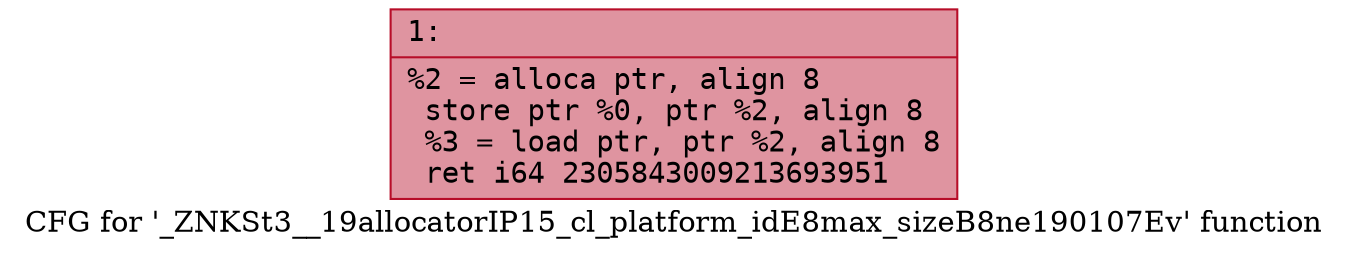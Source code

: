 digraph "CFG for '_ZNKSt3__19allocatorIP15_cl_platform_idE8max_sizeB8ne190107Ev' function" {
	label="CFG for '_ZNKSt3__19allocatorIP15_cl_platform_idE8max_sizeB8ne190107Ev' function";

	Node0x600000634690 [shape=record,color="#b70d28ff", style=filled, fillcolor="#b70d2870" fontname="Courier",label="{1:\l|  %2 = alloca ptr, align 8\l  store ptr %0, ptr %2, align 8\l  %3 = load ptr, ptr %2, align 8\l  ret i64 2305843009213693951\l}"];
}

